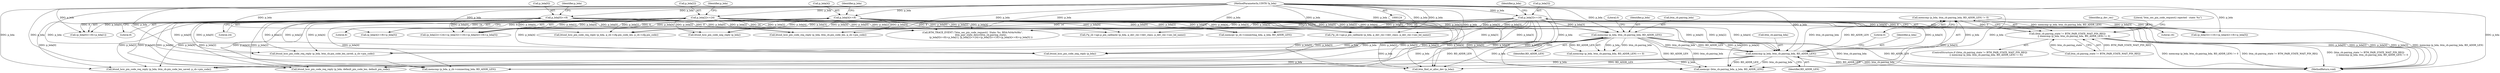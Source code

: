 digraph "0_Android_c677ee92595335233eb0e7b59809a1a94e7a678a_0@API" {
"1000227" [label="(Call,memcmp (p_bda, btm_cb.pairing_bda, BD_ADDR_LEN) != 0)"];
"1000228" [label="(Call,memcmp (p_bda, btm_cb.pairing_bda, BD_ADDR_LEN))"];
"1000186" [label="(Call,memcmp (p_bda, btm_cb.pairing_bda, BD_ADDR_LEN))"];
"1000168" [label="(Call,p_bda[4]<<8)"];
"1000125" [label="(MethodParameterIn,UINT8 *p_bda)"];
"1000156" [label="(Call,p_bda[2]<<24)"];
"1000147" [label="(Call,p_bda[0]<<8)"];
"1000162" [label="(Call,p_bda[3]<<16)"];
"1000221" [label="(Call,(btm_cb.pairing_state != BTM_PAIR_STATE_WAIT_PIN_REQ)\n                  || memcmp (p_bda, btm_cb.pairing_bda, BD_ADDR_LEN) != 0)"];
"1000285" [label="(Call,memcpy (btm_cb.pairing_bda, p_bda, BD_ADDR_LEN))"];
"1000170" [label="(Identifier,p_bda)"];
"1000166" [label="(Literal,16)"];
"1000552" [label="(MethodReturn,void)"];
"1000162" [label="(Call,p_bda[3]<<16)"];
"1000227" [label="(Call,memcmp (p_bda, btm_cb.pairing_bda, BD_ADDR_LEN) != 0)"];
"1000220" [label="(ControlStructure,if ((btm_cb.pairing_state != BTM_PAIR_STATE_WAIT_PIN_REQ)\n                  || memcmp (p_bda, btm_cb.pairing_bda, BD_ADDR_LEN) != 0))"];
"1000174" [label="(Identifier,p_bda)"];
"1000169" [label="(Call,p_bda[4])"];
"1000210" [label="(Call,btsnd_hcic_pin_code_req_reply (p_bda, btm_cb.pin_code_len_saved, p_cb->pin_code))"];
"1000153" [label="(Identifier,p_bda)"];
"1000543" [label="(Call,(*p_cb->api.p_pin_callback) (p_bda, p_dev_rec->dev_class, p_dev_rec->sec_bd_name))"];
"1000151" [label="(Literal,8)"];
"1000163" [label="(Call,p_bda[3])"];
"1000270" [label="(Identifier,p_dev_rec)"];
"1000147" [label="(Call,p_bda[0]<<8)"];
"1000252" [label="(Call,btsnd_hcic_pin_code_req_reply (p_bda, default_pin_code_len, default_pin_code))"];
"1000172" [label="(Literal,8)"];
"1000233" [label="(Identifier,BD_ADDR_LEN)"];
"1000374" [label="(Call,btsnd_hcic_pin_code_req_reply (p_bda, btm_cb.pin_code_len, p_cb->pin_code))"];
"1000228" [label="(Call,memcmp (p_bda, btm_cb.pairing_bda, BD_ADDR_LEN))"];
"1000187" [label="(Identifier,p_bda)"];
"1000160" [label="(Literal,24)"];
"1000271" [label="(Call,btm_find_or_alloc_dev (p_bda))"];
"1000191" [label="(Identifier,BD_ADDR_LEN)"];
"1000164" [label="(Identifier,p_bda)"];
"1000222" [label="(Call,btm_cb.pairing_state != BTM_PAIR_STATE_WAIT_PIN_REQ)"];
"1000161" [label="(Call,(p_bda[3]<<16)+(p_bda[4]<<8)+p_bda[5])"];
"1000318" [label="(Call,btsnd_hcic_pin_code_req_reply (p_bda, p_cb->cfg.pin_code_len, p_cb->cfg.pin_code))"];
"1000155" [label="(Call,(p_bda[2]<<24)+(p_bda[3]<<16)+(p_bda[4]<<8)+p_bda[5])"];
"1000260" [label="(Call,btsnd_hcic_pin_code_req_reply (p_bda, btm_cb.pin_code_len_saved, p_cb->pin_code))"];
"1000157" [label="(Call,p_bda[2])"];
"1000237" [label="(Literal,\"btm_sec_pin_code_request() rejected - state: %s\")"];
"1000140" [label="(Call,BTM_TRACE_EVENT (\"btm_sec_pin_code_request()  State: %s, BDA:%04x%08x\",\n                       btm_pair_state_descr(btm_cb.pairing_state),\n                       (p_bda[0]<<8)+p_bda[1], (p_bda[2]<<24)+(p_bda[3]<<16)+(p_bda[4]<<8)+p_bda[5] ))"];
"1000188" [label="(Call,btm_cb.pairing_bda)"];
"1000156" [label="(Call,p_bda[2]<<24)"];
"1000334" [label="(Call,memcmp (p_bda, p_cb->connecting_bda, BD_ADDR_LEN))"];
"1000192" [label="(Literal,0)"];
"1000234" [label="(Literal,0)"];
"1000230" [label="(Call,btm_cb.pairing_bda)"];
"1000444" [label="(Call,btsnd_hcic_pin_code_neg_reply (p_bda))"];
"1000221" [label="(Call,(btm_cb.pairing_state != BTM_PAIR_STATE_WAIT_PIN_REQ)\n                  || memcmp (p_bda, btm_cb.pairing_bda, BD_ADDR_LEN) != 0)"];
"1000205" [label="(Call,btsnd_hcic_pin_code_neg_reply (p_bda))"];
"1000146" [label="(Call,(p_bda[0]<<8)+p_bda[1])"];
"1000167" [label="(Call,(p_bda[4]<<8)+p_bda[5])"];
"1000229" [label="(Identifier,p_bda)"];
"1000125" [label="(MethodParameterIn,UINT8 *p_bda)"];
"1000168" [label="(Call,p_bda[4]<<8)"];
"1000185" [label="(Call,memcmp (p_bda, btm_cb.pairing_bda, BD_ADDR_LEN) == 0)"];
"1000455" [label="(Call,memcpy (p_cb->connecting_bda, p_bda, BD_ADDR_LEN))"];
"1000148" [label="(Call,p_bda[0])"];
"1000489" [label="(Call,(*p_cb->api.p_pin_callback) (p_bda, p_dev_rec->dev_class, p_dev_rec->sec_bd_name))"];
"1000186" [label="(Call,memcmp (p_bda, btm_cb.pairing_bda, BD_ADDR_LEN))"];
"1000227" -> "1000221"  [label="AST: "];
"1000227" -> "1000234"  [label="CFG: "];
"1000228" -> "1000227"  [label="AST: "];
"1000234" -> "1000227"  [label="AST: "];
"1000221" -> "1000227"  [label="CFG: "];
"1000227" -> "1000552"  [label="DDG: memcmp (p_bda, btm_cb.pairing_bda, BD_ADDR_LEN)"];
"1000227" -> "1000221"  [label="DDG: memcmp (p_bda, btm_cb.pairing_bda, BD_ADDR_LEN)"];
"1000227" -> "1000221"  [label="DDG: 0"];
"1000228" -> "1000227"  [label="DDG: p_bda"];
"1000228" -> "1000227"  [label="DDG: btm_cb.pairing_bda"];
"1000228" -> "1000227"  [label="DDG: BD_ADDR_LEN"];
"1000228" -> "1000233"  [label="CFG: "];
"1000229" -> "1000228"  [label="AST: "];
"1000230" -> "1000228"  [label="AST: "];
"1000233" -> "1000228"  [label="AST: "];
"1000234" -> "1000228"  [label="CFG: "];
"1000228" -> "1000552"  [label="DDG: BD_ADDR_LEN"];
"1000228" -> "1000552"  [label="DDG: btm_cb.pairing_bda"];
"1000186" -> "1000228"  [label="DDG: p_bda"];
"1000186" -> "1000228"  [label="DDG: btm_cb.pairing_bda"];
"1000186" -> "1000228"  [label="DDG: BD_ADDR_LEN"];
"1000168" -> "1000228"  [label="DDG: p_bda[4]"];
"1000156" -> "1000228"  [label="DDG: p_bda[2]"];
"1000147" -> "1000228"  [label="DDG: p_bda[0]"];
"1000162" -> "1000228"  [label="DDG: p_bda[3]"];
"1000125" -> "1000228"  [label="DDG: p_bda"];
"1000228" -> "1000252"  [label="DDG: p_bda"];
"1000228" -> "1000260"  [label="DDG: p_bda"];
"1000228" -> "1000271"  [label="DDG: p_bda"];
"1000228" -> "1000285"  [label="DDG: btm_cb.pairing_bda"];
"1000228" -> "1000285"  [label="DDG: BD_ADDR_LEN"];
"1000228" -> "1000334"  [label="DDG: BD_ADDR_LEN"];
"1000186" -> "1000185"  [label="AST: "];
"1000186" -> "1000191"  [label="CFG: "];
"1000187" -> "1000186"  [label="AST: "];
"1000188" -> "1000186"  [label="AST: "];
"1000191" -> "1000186"  [label="AST: "];
"1000192" -> "1000186"  [label="CFG: "];
"1000186" -> "1000552"  [label="DDG: btm_cb.pairing_bda"];
"1000186" -> "1000552"  [label="DDG: BD_ADDR_LEN"];
"1000186" -> "1000185"  [label="DDG: p_bda"];
"1000186" -> "1000185"  [label="DDG: btm_cb.pairing_bda"];
"1000186" -> "1000185"  [label="DDG: BD_ADDR_LEN"];
"1000168" -> "1000186"  [label="DDG: p_bda[4]"];
"1000156" -> "1000186"  [label="DDG: p_bda[2]"];
"1000147" -> "1000186"  [label="DDG: p_bda[0]"];
"1000162" -> "1000186"  [label="DDG: p_bda[3]"];
"1000125" -> "1000186"  [label="DDG: p_bda"];
"1000186" -> "1000205"  [label="DDG: p_bda"];
"1000186" -> "1000210"  [label="DDG: p_bda"];
"1000186" -> "1000252"  [label="DDG: p_bda"];
"1000186" -> "1000260"  [label="DDG: p_bda"];
"1000186" -> "1000271"  [label="DDG: p_bda"];
"1000186" -> "1000285"  [label="DDG: btm_cb.pairing_bda"];
"1000186" -> "1000285"  [label="DDG: BD_ADDR_LEN"];
"1000186" -> "1000334"  [label="DDG: BD_ADDR_LEN"];
"1000168" -> "1000167"  [label="AST: "];
"1000168" -> "1000172"  [label="CFG: "];
"1000169" -> "1000168"  [label="AST: "];
"1000172" -> "1000168"  [label="AST: "];
"1000174" -> "1000168"  [label="CFG: "];
"1000168" -> "1000552"  [label="DDG: p_bda[4]"];
"1000168" -> "1000140"  [label="DDG: p_bda[4]"];
"1000168" -> "1000140"  [label="DDG: 8"];
"1000168" -> "1000155"  [label="DDG: p_bda[4]"];
"1000168" -> "1000155"  [label="DDG: 8"];
"1000168" -> "1000161"  [label="DDG: p_bda[4]"];
"1000168" -> "1000161"  [label="DDG: 8"];
"1000168" -> "1000167"  [label="DDG: p_bda[4]"];
"1000168" -> "1000167"  [label="DDG: 8"];
"1000125" -> "1000168"  [label="DDG: p_bda"];
"1000168" -> "1000205"  [label="DDG: p_bda[4]"];
"1000168" -> "1000210"  [label="DDG: p_bda[4]"];
"1000168" -> "1000252"  [label="DDG: p_bda[4]"];
"1000168" -> "1000260"  [label="DDG: p_bda[4]"];
"1000168" -> "1000271"  [label="DDG: p_bda[4]"];
"1000168" -> "1000285"  [label="DDG: p_bda[4]"];
"1000168" -> "1000318"  [label="DDG: p_bda[4]"];
"1000168" -> "1000334"  [label="DDG: p_bda[4]"];
"1000168" -> "1000374"  [label="DDG: p_bda[4]"];
"1000168" -> "1000444"  [label="DDG: p_bda[4]"];
"1000168" -> "1000455"  [label="DDG: p_bda[4]"];
"1000168" -> "1000489"  [label="DDG: p_bda[4]"];
"1000168" -> "1000543"  [label="DDG: p_bda[4]"];
"1000125" -> "1000124"  [label="AST: "];
"1000125" -> "1000552"  [label="DDG: p_bda"];
"1000125" -> "1000140"  [label="DDG: p_bda"];
"1000125" -> "1000147"  [label="DDG: p_bda"];
"1000125" -> "1000146"  [label="DDG: p_bda"];
"1000125" -> "1000156"  [label="DDG: p_bda"];
"1000125" -> "1000155"  [label="DDG: p_bda"];
"1000125" -> "1000162"  [label="DDG: p_bda"];
"1000125" -> "1000161"  [label="DDG: p_bda"];
"1000125" -> "1000167"  [label="DDG: p_bda"];
"1000125" -> "1000205"  [label="DDG: p_bda"];
"1000125" -> "1000210"  [label="DDG: p_bda"];
"1000125" -> "1000252"  [label="DDG: p_bda"];
"1000125" -> "1000260"  [label="DDG: p_bda"];
"1000125" -> "1000271"  [label="DDG: p_bda"];
"1000125" -> "1000285"  [label="DDG: p_bda"];
"1000125" -> "1000318"  [label="DDG: p_bda"];
"1000125" -> "1000334"  [label="DDG: p_bda"];
"1000125" -> "1000374"  [label="DDG: p_bda"];
"1000125" -> "1000444"  [label="DDG: p_bda"];
"1000125" -> "1000455"  [label="DDG: p_bda"];
"1000125" -> "1000489"  [label="DDG: p_bda"];
"1000125" -> "1000543"  [label="DDG: p_bda"];
"1000156" -> "1000155"  [label="AST: "];
"1000156" -> "1000160"  [label="CFG: "];
"1000157" -> "1000156"  [label="AST: "];
"1000160" -> "1000156"  [label="AST: "];
"1000164" -> "1000156"  [label="CFG: "];
"1000156" -> "1000552"  [label="DDG: p_bda[2]"];
"1000156" -> "1000140"  [label="DDG: p_bda[2]"];
"1000156" -> "1000140"  [label="DDG: 24"];
"1000156" -> "1000155"  [label="DDG: p_bda[2]"];
"1000156" -> "1000155"  [label="DDG: 24"];
"1000156" -> "1000205"  [label="DDG: p_bda[2]"];
"1000156" -> "1000210"  [label="DDG: p_bda[2]"];
"1000156" -> "1000252"  [label="DDG: p_bda[2]"];
"1000156" -> "1000260"  [label="DDG: p_bda[2]"];
"1000156" -> "1000271"  [label="DDG: p_bda[2]"];
"1000156" -> "1000285"  [label="DDG: p_bda[2]"];
"1000156" -> "1000318"  [label="DDG: p_bda[2]"];
"1000156" -> "1000334"  [label="DDG: p_bda[2]"];
"1000156" -> "1000374"  [label="DDG: p_bda[2]"];
"1000156" -> "1000444"  [label="DDG: p_bda[2]"];
"1000156" -> "1000455"  [label="DDG: p_bda[2]"];
"1000156" -> "1000489"  [label="DDG: p_bda[2]"];
"1000156" -> "1000543"  [label="DDG: p_bda[2]"];
"1000147" -> "1000146"  [label="AST: "];
"1000147" -> "1000151"  [label="CFG: "];
"1000148" -> "1000147"  [label="AST: "];
"1000151" -> "1000147"  [label="AST: "];
"1000153" -> "1000147"  [label="CFG: "];
"1000147" -> "1000552"  [label="DDG: p_bda[0]"];
"1000147" -> "1000140"  [label="DDG: p_bda[0]"];
"1000147" -> "1000140"  [label="DDG: 8"];
"1000147" -> "1000146"  [label="DDG: p_bda[0]"];
"1000147" -> "1000146"  [label="DDG: 8"];
"1000147" -> "1000205"  [label="DDG: p_bda[0]"];
"1000147" -> "1000210"  [label="DDG: p_bda[0]"];
"1000147" -> "1000252"  [label="DDG: p_bda[0]"];
"1000147" -> "1000260"  [label="DDG: p_bda[0]"];
"1000147" -> "1000271"  [label="DDG: p_bda[0]"];
"1000147" -> "1000285"  [label="DDG: p_bda[0]"];
"1000147" -> "1000318"  [label="DDG: p_bda[0]"];
"1000147" -> "1000334"  [label="DDG: p_bda[0]"];
"1000147" -> "1000374"  [label="DDG: p_bda[0]"];
"1000147" -> "1000444"  [label="DDG: p_bda[0]"];
"1000147" -> "1000455"  [label="DDG: p_bda[0]"];
"1000147" -> "1000489"  [label="DDG: p_bda[0]"];
"1000147" -> "1000543"  [label="DDG: p_bda[0]"];
"1000162" -> "1000161"  [label="AST: "];
"1000162" -> "1000166"  [label="CFG: "];
"1000163" -> "1000162"  [label="AST: "];
"1000166" -> "1000162"  [label="AST: "];
"1000170" -> "1000162"  [label="CFG: "];
"1000162" -> "1000552"  [label="DDG: p_bda[3]"];
"1000162" -> "1000140"  [label="DDG: p_bda[3]"];
"1000162" -> "1000140"  [label="DDG: 16"];
"1000162" -> "1000155"  [label="DDG: p_bda[3]"];
"1000162" -> "1000155"  [label="DDG: 16"];
"1000162" -> "1000161"  [label="DDG: p_bda[3]"];
"1000162" -> "1000161"  [label="DDG: 16"];
"1000162" -> "1000205"  [label="DDG: p_bda[3]"];
"1000162" -> "1000210"  [label="DDG: p_bda[3]"];
"1000162" -> "1000252"  [label="DDG: p_bda[3]"];
"1000162" -> "1000260"  [label="DDG: p_bda[3]"];
"1000162" -> "1000271"  [label="DDG: p_bda[3]"];
"1000162" -> "1000285"  [label="DDG: p_bda[3]"];
"1000162" -> "1000318"  [label="DDG: p_bda[3]"];
"1000162" -> "1000334"  [label="DDG: p_bda[3]"];
"1000162" -> "1000374"  [label="DDG: p_bda[3]"];
"1000162" -> "1000444"  [label="DDG: p_bda[3]"];
"1000162" -> "1000455"  [label="DDG: p_bda[3]"];
"1000162" -> "1000489"  [label="DDG: p_bda[3]"];
"1000162" -> "1000543"  [label="DDG: p_bda[3]"];
"1000221" -> "1000220"  [label="AST: "];
"1000221" -> "1000222"  [label="CFG: "];
"1000222" -> "1000221"  [label="AST: "];
"1000237" -> "1000221"  [label="CFG: "];
"1000270" -> "1000221"  [label="CFG: "];
"1000221" -> "1000552"  [label="DDG: (btm_cb.pairing_state != BTM_PAIR_STATE_WAIT_PIN_REQ)\n                  || memcmp (p_bda, btm_cb.pairing_bda, BD_ADDR_LEN) != 0"];
"1000221" -> "1000552"  [label="DDG: memcmp (p_bda, btm_cb.pairing_bda, BD_ADDR_LEN) != 0"];
"1000221" -> "1000552"  [label="DDG: btm_cb.pairing_state != BTM_PAIR_STATE_WAIT_PIN_REQ"];
"1000222" -> "1000221"  [label="DDG: btm_cb.pairing_state"];
"1000222" -> "1000221"  [label="DDG: BTM_PAIR_STATE_WAIT_PIN_REQ"];
}
